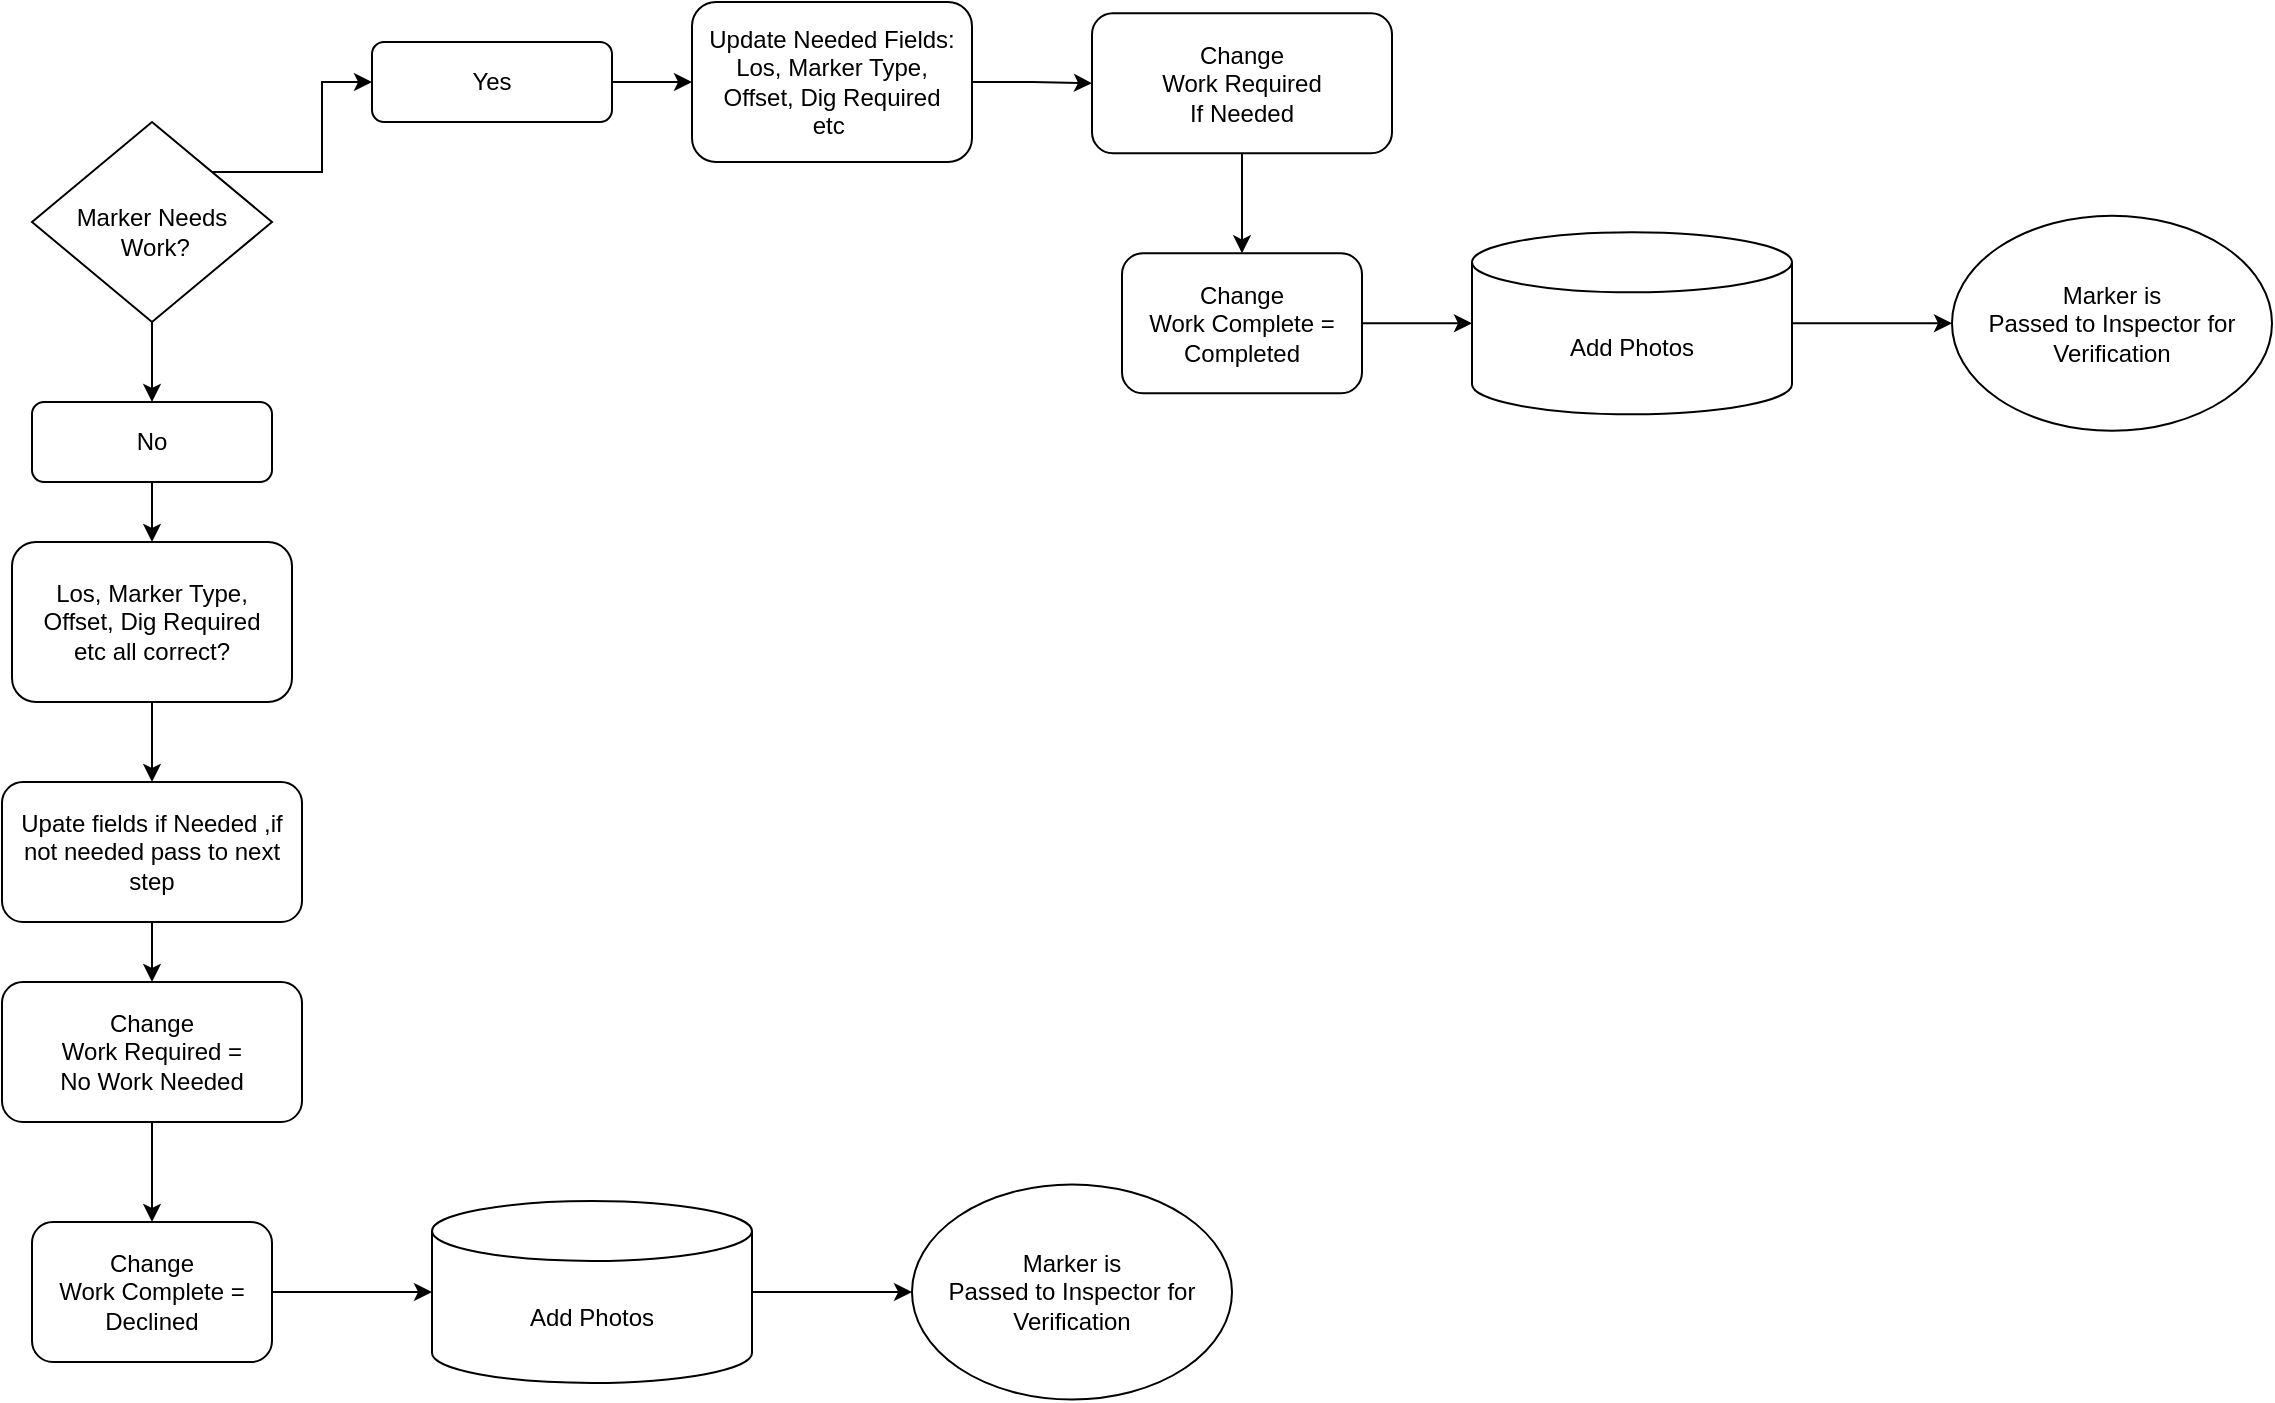 <mxfile version="14.4.2" type="github">
  <diagram id="C5RBs43oDa-KdzZeNtuy" name="Page-1">
    <mxGraphModel dx="1422" dy="825" grid="1" gridSize="10" guides="1" tooltips="1" connect="1" arrows="1" fold="1" page="1" pageScale="1" pageWidth="1169" pageHeight="827" math="0" shadow="0">
      <root>
        <mxCell id="WIyWlLk6GJQsqaUBKTNV-0" />
        <mxCell id="WIyWlLk6GJQsqaUBKTNV-1" parent="WIyWlLk6GJQsqaUBKTNV-0" />
        <mxCell id="1f6V_7u13nr4Cq0EWLbW-1" value="" style="edgeStyle=orthogonalEdgeStyle;rounded=0;orthogonalLoop=1;jettySize=auto;html=1;exitX=1;exitY=0;exitDx=0;exitDy=0;" edge="1" parent="WIyWlLk6GJQsqaUBKTNV-1" source="WIyWlLk6GJQsqaUBKTNV-6" target="WIyWlLk6GJQsqaUBKTNV-7">
          <mxGeometry relative="1" as="geometry" />
        </mxCell>
        <mxCell id="1f6V_7u13nr4Cq0EWLbW-4" value="" style="edgeStyle=orthogonalEdgeStyle;rounded=0;orthogonalLoop=1;jettySize=auto;html=1;" edge="1" parent="WIyWlLk6GJQsqaUBKTNV-1" source="WIyWlLk6GJQsqaUBKTNV-6" target="WIyWlLk6GJQsqaUBKTNV-12">
          <mxGeometry relative="1" as="geometry" />
        </mxCell>
        <mxCell id="WIyWlLk6GJQsqaUBKTNV-6" value="&lt;br&gt;Marker Needs&lt;br&gt;&amp;nbsp;Work?" style="rhombus;whiteSpace=wrap;html=1;shadow=0;fontFamily=Helvetica;fontSize=12;align=center;strokeWidth=1;spacing=6;spacingTop=-4;" parent="WIyWlLk6GJQsqaUBKTNV-1" vertex="1">
          <mxGeometry x="30" y="110" width="120" height="100" as="geometry" />
        </mxCell>
        <mxCell id="1f6V_7u13nr4Cq0EWLbW-2" value="" style="edgeStyle=orthogonalEdgeStyle;rounded=0;orthogonalLoop=1;jettySize=auto;html=1;" edge="1" parent="WIyWlLk6GJQsqaUBKTNV-1" source="WIyWlLk6GJQsqaUBKTNV-7">
          <mxGeometry relative="1" as="geometry">
            <mxPoint x="360" y="90" as="targetPoint" />
          </mxGeometry>
        </mxCell>
        <mxCell id="WIyWlLk6GJQsqaUBKTNV-7" value="Yes" style="rounded=1;whiteSpace=wrap;html=1;fontSize=12;glass=0;strokeWidth=1;shadow=0;" parent="WIyWlLk6GJQsqaUBKTNV-1" vertex="1">
          <mxGeometry x="200" y="70" width="120" height="40" as="geometry" />
        </mxCell>
        <mxCell id="1f6V_7u13nr4Cq0EWLbW-8" value="" style="edgeStyle=orthogonalEdgeStyle;rounded=0;orthogonalLoop=1;jettySize=auto;html=1;" edge="1" parent="WIyWlLk6GJQsqaUBKTNV-1" source="1f6V_7u13nr4Cq0EWLbW-14" target="1f6V_7u13nr4Cq0EWLbW-5">
          <mxGeometry relative="1" as="geometry" />
        </mxCell>
        <mxCell id="WIyWlLk6GJQsqaUBKTNV-11" value="Upate fields if Needed ,if not needed pass to next step" style="rounded=1;whiteSpace=wrap;html=1;fontSize=12;glass=0;strokeWidth=1;shadow=0;" parent="WIyWlLk6GJQsqaUBKTNV-1" vertex="1">
          <mxGeometry x="15" y="440" width="150" height="70" as="geometry" />
        </mxCell>
        <mxCell id="1f6V_7u13nr4Cq0EWLbW-13" value="" style="edgeStyle=orthogonalEdgeStyle;rounded=0;orthogonalLoop=1;jettySize=auto;html=1;" edge="1" parent="WIyWlLk6GJQsqaUBKTNV-1" source="WIyWlLk6GJQsqaUBKTNV-12" target="1f6V_7u13nr4Cq0EWLbW-11">
          <mxGeometry relative="1" as="geometry" />
        </mxCell>
        <mxCell id="WIyWlLk6GJQsqaUBKTNV-12" value="No" style="rounded=1;whiteSpace=wrap;html=1;fontSize=12;glass=0;strokeWidth=1;shadow=0;" parent="WIyWlLk6GJQsqaUBKTNV-1" vertex="1">
          <mxGeometry x="30" y="250" width="120" height="40" as="geometry" />
        </mxCell>
        <mxCell id="1f6V_7u13nr4Cq0EWLbW-28" value="" style="edgeStyle=orthogonalEdgeStyle;rounded=0;orthogonalLoop=1;jettySize=auto;html=1;" edge="1" parent="WIyWlLk6GJQsqaUBKTNV-1" source="1f6V_7u13nr4Cq0EWLbW-5" target="1f6V_7u13nr4Cq0EWLbW-27">
          <mxGeometry relative="1" as="geometry" />
        </mxCell>
        <mxCell id="1f6V_7u13nr4Cq0EWLbW-5" value="Change&lt;br&gt;Work Complete = Declined" style="rounded=1;whiteSpace=wrap;html=1;fontSize=12;glass=0;strokeWidth=1;shadow=0;" vertex="1" parent="WIyWlLk6GJQsqaUBKTNV-1">
          <mxGeometry x="30" y="660" width="120" height="70" as="geometry" />
        </mxCell>
        <mxCell id="1f6V_7u13nr4Cq0EWLbW-9" value="Marker is &lt;br&gt;Passed to Inspector for Verification" style="ellipse;whiteSpace=wrap;html=1;rounded=1;shadow=0;strokeWidth=1;glass=0;" vertex="1" parent="WIyWlLk6GJQsqaUBKTNV-1">
          <mxGeometry x="470" y="641.25" width="160" height="107.5" as="geometry" />
        </mxCell>
        <mxCell id="1f6V_7u13nr4Cq0EWLbW-12" value="" style="edgeStyle=orthogonalEdgeStyle;rounded=0;orthogonalLoop=1;jettySize=auto;html=1;" edge="1" parent="WIyWlLk6GJQsqaUBKTNV-1" source="1f6V_7u13nr4Cq0EWLbW-11" target="WIyWlLk6GJQsqaUBKTNV-11">
          <mxGeometry relative="1" as="geometry" />
        </mxCell>
        <mxCell id="1f6V_7u13nr4Cq0EWLbW-11" value="Los, Marker Type, &lt;br&gt;Offset, Dig Required&lt;br&gt;etc all correct?" style="rounded=1;whiteSpace=wrap;html=1;fontSize=12;glass=0;strokeWidth=1;shadow=0;" vertex="1" parent="WIyWlLk6GJQsqaUBKTNV-1">
          <mxGeometry x="20" y="320" width="140" height="80" as="geometry" />
        </mxCell>
        <mxCell id="1f6V_7u13nr4Cq0EWLbW-14" value="Change&lt;br&gt;Work Required = &lt;br&gt;No Work Needed" style="rounded=1;whiteSpace=wrap;html=1;fontSize=12;glass=0;strokeWidth=1;shadow=0;" vertex="1" parent="WIyWlLk6GJQsqaUBKTNV-1">
          <mxGeometry x="15" y="540" width="150" height="70" as="geometry" />
        </mxCell>
        <mxCell id="1f6V_7u13nr4Cq0EWLbW-15" value="" style="edgeStyle=orthogonalEdgeStyle;rounded=0;orthogonalLoop=1;jettySize=auto;html=1;" edge="1" parent="WIyWlLk6GJQsqaUBKTNV-1" source="WIyWlLk6GJQsqaUBKTNV-11" target="1f6V_7u13nr4Cq0EWLbW-14">
          <mxGeometry relative="1" as="geometry">
            <mxPoint x="90" y="470" as="sourcePoint" />
            <mxPoint x="90" y="675" as="targetPoint" />
          </mxGeometry>
        </mxCell>
        <mxCell id="1f6V_7u13nr4Cq0EWLbW-22" value="" style="edgeStyle=orthogonalEdgeStyle;rounded=0;orthogonalLoop=1;jettySize=auto;html=1;" edge="1" parent="WIyWlLk6GJQsqaUBKTNV-1" source="1f6V_7u13nr4Cq0EWLbW-16" target="1f6V_7u13nr4Cq0EWLbW-21">
          <mxGeometry relative="1" as="geometry" />
        </mxCell>
        <mxCell id="1f6V_7u13nr4Cq0EWLbW-16" value="Update Needed Fields: Los, Marker Type, &lt;br&gt;Offset, Dig Required&lt;br&gt;etc&amp;nbsp;" style="rounded=1;whiteSpace=wrap;html=1;fontSize=12;glass=0;strokeWidth=1;shadow=0;" vertex="1" parent="WIyWlLk6GJQsqaUBKTNV-1">
          <mxGeometry x="360" y="50" width="140" height="80" as="geometry" />
        </mxCell>
        <mxCell id="1f6V_7u13nr4Cq0EWLbW-17" value="" style="edgeStyle=orthogonalEdgeStyle;rounded=0;orthogonalLoop=1;jettySize=auto;html=1;" edge="1" parent="WIyWlLk6GJQsqaUBKTNV-1" source="1f6V_7u13nr4Cq0EWLbW-21" target="1f6V_7u13nr4Cq0EWLbW-19">
          <mxGeometry relative="1" as="geometry" />
        </mxCell>
        <mxCell id="1f6V_7u13nr4Cq0EWLbW-25" value="" style="edgeStyle=orthogonalEdgeStyle;rounded=0;orthogonalLoop=1;jettySize=auto;html=1;" edge="1" parent="WIyWlLk6GJQsqaUBKTNV-1" source="1f6V_7u13nr4Cq0EWLbW-19" target="1f6V_7u13nr4Cq0EWLbW-24">
          <mxGeometry relative="1" as="geometry" />
        </mxCell>
        <mxCell id="1f6V_7u13nr4Cq0EWLbW-19" value="Change&lt;br&gt;Work Complete = Completed" style="rounded=1;whiteSpace=wrap;html=1;fontSize=12;glass=0;strokeWidth=1;shadow=0;" vertex="1" parent="WIyWlLk6GJQsqaUBKTNV-1">
          <mxGeometry x="575" y="175.63" width="120" height="70" as="geometry" />
        </mxCell>
        <mxCell id="1f6V_7u13nr4Cq0EWLbW-20" value="Marker is &lt;br&gt;Passed to Inspector for Verification" style="ellipse;whiteSpace=wrap;html=1;rounded=1;shadow=0;strokeWidth=1;glass=0;" vertex="1" parent="WIyWlLk6GJQsqaUBKTNV-1">
          <mxGeometry x="990" y="156.88" width="160" height="107.5" as="geometry" />
        </mxCell>
        <mxCell id="1f6V_7u13nr4Cq0EWLbW-21" value="Change&lt;br&gt;Work Required &lt;br&gt;If Needed&lt;br&gt;" style="rounded=1;whiteSpace=wrap;html=1;fontSize=12;glass=0;strokeWidth=1;shadow=0;" vertex="1" parent="WIyWlLk6GJQsqaUBKTNV-1">
          <mxGeometry x="560" y="55.63" width="150" height="70" as="geometry" />
        </mxCell>
        <mxCell id="1f6V_7u13nr4Cq0EWLbW-26" value="" style="edgeStyle=orthogonalEdgeStyle;rounded=0;orthogonalLoop=1;jettySize=auto;html=1;" edge="1" parent="WIyWlLk6GJQsqaUBKTNV-1" source="1f6V_7u13nr4Cq0EWLbW-24" target="1f6V_7u13nr4Cq0EWLbW-20">
          <mxGeometry relative="1" as="geometry" />
        </mxCell>
        <mxCell id="1f6V_7u13nr4Cq0EWLbW-24" value="Add Photos&lt;br&gt;" style="shape=cylinder3;whiteSpace=wrap;html=1;boundedLbl=1;backgroundOutline=1;size=15;" vertex="1" parent="WIyWlLk6GJQsqaUBKTNV-1">
          <mxGeometry x="750" y="165.13" width="160" height="91" as="geometry" />
        </mxCell>
        <mxCell id="1f6V_7u13nr4Cq0EWLbW-29" value="" style="edgeStyle=orthogonalEdgeStyle;rounded=0;orthogonalLoop=1;jettySize=auto;html=1;" edge="1" parent="WIyWlLk6GJQsqaUBKTNV-1" source="1f6V_7u13nr4Cq0EWLbW-27" target="1f6V_7u13nr4Cq0EWLbW-9">
          <mxGeometry relative="1" as="geometry" />
        </mxCell>
        <mxCell id="1f6V_7u13nr4Cq0EWLbW-27" value="Add Photos&lt;br&gt;" style="shape=cylinder3;whiteSpace=wrap;html=1;boundedLbl=1;backgroundOutline=1;size=15;" vertex="1" parent="WIyWlLk6GJQsqaUBKTNV-1">
          <mxGeometry x="230" y="649.5" width="160" height="91" as="geometry" />
        </mxCell>
      </root>
    </mxGraphModel>
  </diagram>
</mxfile>
